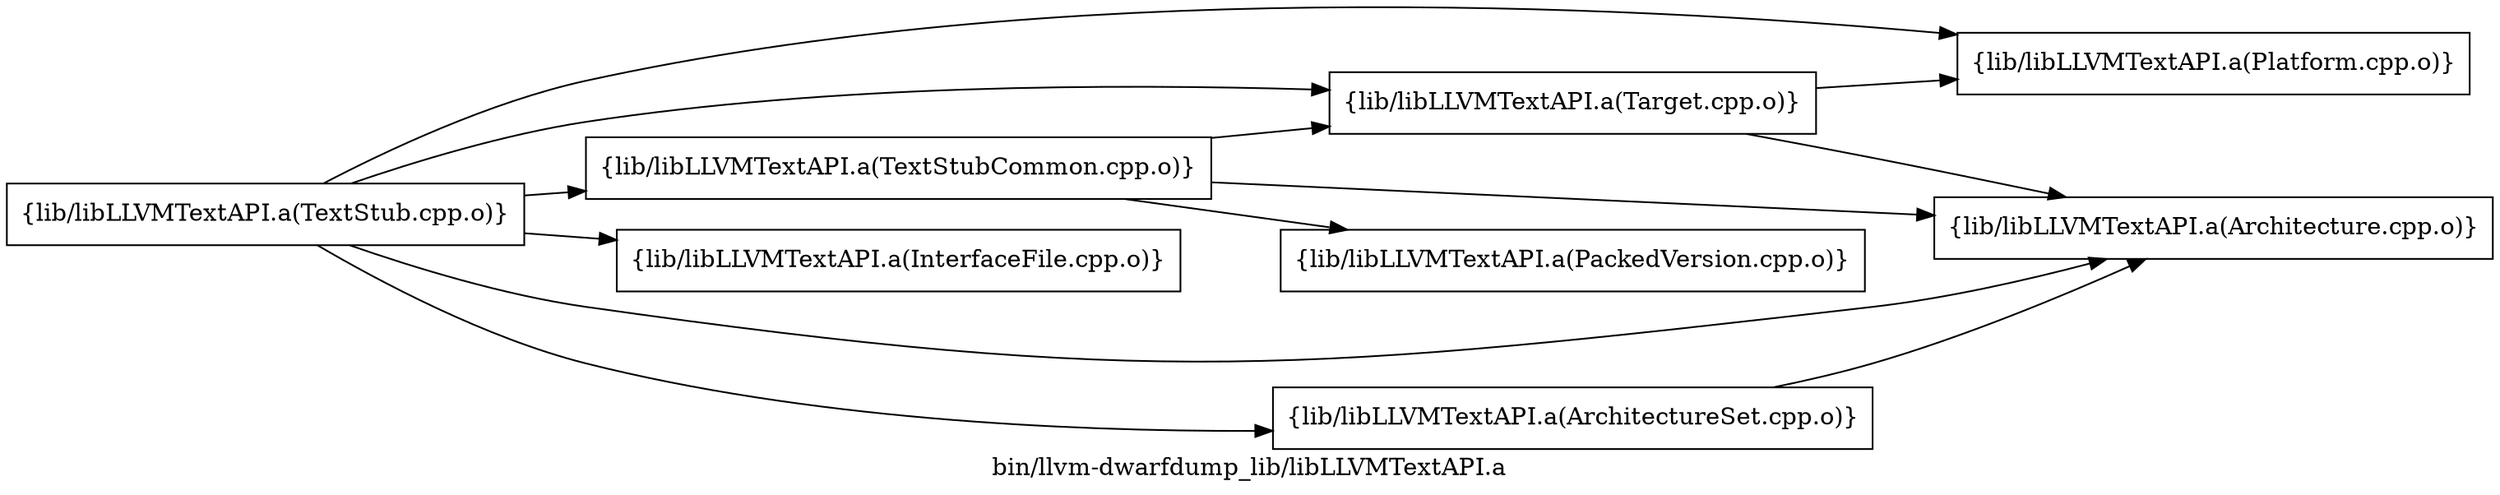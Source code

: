 digraph "bin/llvm-dwarfdump_lib/libLLVMTextAPI.a" {
	label="bin/llvm-dwarfdump_lib/libLLVMTextAPI.a";
	rankdir=LR;
	{ rank=same; Node0x55f3aff9b2f8;  }

	Node0x55f3aff9b2f8 [shape=record,shape=box,group=0,label="{lib/libLLVMTextAPI.a(Target.cpp.o)}"];
	Node0x55f3aff9b2f8 -> Node0x55f3aff9b118;
	Node0x55f3aff9b2f8 -> Node0x55f3aff9b7a8;
	Node0x55f3aff9c928 [shape=record,shape=box,group=0,label="{lib/libLLVMTextAPI.a(TextStub.cpp.o)}"];
	Node0x55f3aff9c928 -> Node0x55f3aff9b2f8;
	Node0x55f3aff9c928 -> Node0x55f3aff9b118;
	Node0x55f3aff9c928 -> Node0x55f3aff9b7a8;
	Node0x55f3aff9c928 -> Node0x55f3aff9d0a8;
	Node0x55f3aff9c928 -> Node0x55f3aff9cce8;
	Node0x55f3aff9c928 -> Node0x55f3aff98d28;
	Node0x55f3aff9b118 [shape=record,shape=box,group=0,label="{lib/libLLVMTextAPI.a(Architecture.cpp.o)}"];
	Node0x55f3aff9b7a8 [shape=record,shape=box,group=0,label="{lib/libLLVMTextAPI.a(Platform.cpp.o)}"];
	Node0x55f3aff9d0a8 [shape=record,shape=box,group=0,label="{lib/libLLVMTextAPI.a(InterfaceFile.cpp.o)}"];
	Node0x55f3aff9cce8 [shape=record,shape=box,group=0,label="{lib/libLLVMTextAPI.a(ArchitectureSet.cpp.o)}"];
	Node0x55f3aff9cce8 -> Node0x55f3aff9b118;
	Node0x55f3aff98d28 [shape=record,shape=box,group=0,label="{lib/libLLVMTextAPI.a(TextStubCommon.cpp.o)}"];
	Node0x55f3aff98d28 -> Node0x55f3aff9b2f8;
	Node0x55f3aff98d28 -> Node0x55f3aff9b118;
	Node0x55f3aff98d28 -> Node0x55f3aff993b8;
	Node0x55f3aff993b8 [shape=record,shape=box,group=0,label="{lib/libLLVMTextAPI.a(PackedVersion.cpp.o)}"];
}

